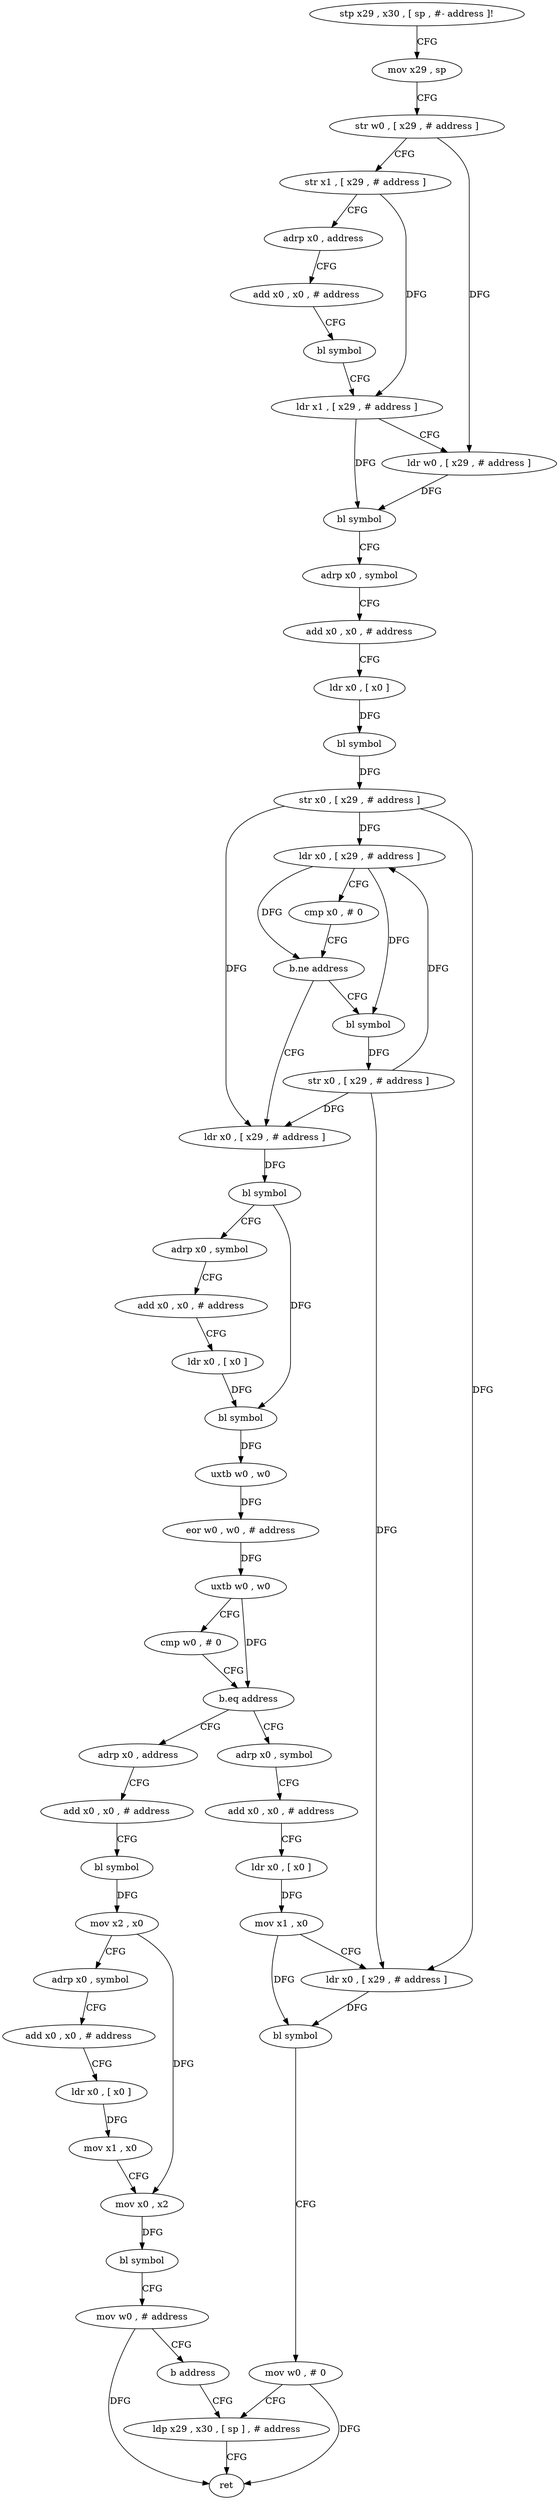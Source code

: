 digraph "func" {
"4221940" [label = "stp x29 , x30 , [ sp , #- address ]!" ]
"4221944" [label = "mov x29 , sp" ]
"4221948" [label = "str w0 , [ x29 , # address ]" ]
"4221952" [label = "str x1 , [ x29 , # address ]" ]
"4221956" [label = "adrp x0 , address" ]
"4221960" [label = "add x0 , x0 , # address" ]
"4221964" [label = "bl symbol" ]
"4221968" [label = "ldr x1 , [ x29 , # address ]" ]
"4221972" [label = "ldr w0 , [ x29 , # address ]" ]
"4221976" [label = "bl symbol" ]
"4221980" [label = "adrp x0 , symbol" ]
"4221984" [label = "add x0 , x0 , # address" ]
"4221988" [label = "ldr x0 , [ x0 ]" ]
"4221992" [label = "bl symbol" ]
"4221996" [label = "str x0 , [ x29 , # address ]" ]
"4222000" [label = "ldr x0 , [ x29 , # address ]" ]
"4222004" [label = "cmp x0 , # 0" ]
"4222008" [label = "b.ne address" ]
"4222020" [label = "ldr x0 , [ x29 , # address ]" ]
"4222012" [label = "bl symbol" ]
"4222024" [label = "bl symbol" ]
"4222028" [label = "adrp x0 , symbol" ]
"4222032" [label = "add x0 , x0 , # address" ]
"4222036" [label = "ldr x0 , [ x0 ]" ]
"4222040" [label = "bl symbol" ]
"4222044" [label = "uxtb w0 , w0" ]
"4222048" [label = "eor w0 , w0 , # address" ]
"4222052" [label = "uxtb w0 , w0" ]
"4222056" [label = "cmp w0 , # 0" ]
"4222060" [label = "b.eq address" ]
"4222112" [label = "adrp x0 , symbol" ]
"4222064" [label = "adrp x0 , address" ]
"4222016" [label = "str x0 , [ x29 , # address ]" ]
"4222116" [label = "add x0 , x0 , # address" ]
"4222120" [label = "ldr x0 , [ x0 ]" ]
"4222124" [label = "mov x1 , x0" ]
"4222128" [label = "ldr x0 , [ x29 , # address ]" ]
"4222132" [label = "bl symbol" ]
"4222136" [label = "mov w0 , # 0" ]
"4222140" [label = "ldp x29 , x30 , [ sp ] , # address" ]
"4222068" [label = "add x0 , x0 , # address" ]
"4222072" [label = "bl symbol" ]
"4222076" [label = "mov x2 , x0" ]
"4222080" [label = "adrp x0 , symbol" ]
"4222084" [label = "add x0 , x0 , # address" ]
"4222088" [label = "ldr x0 , [ x0 ]" ]
"4222092" [label = "mov x1 , x0" ]
"4222096" [label = "mov x0 , x2" ]
"4222100" [label = "bl symbol" ]
"4222104" [label = "mov w0 , # address" ]
"4222108" [label = "b address" ]
"4222144" [label = "ret" ]
"4221940" -> "4221944" [ label = "CFG" ]
"4221944" -> "4221948" [ label = "CFG" ]
"4221948" -> "4221952" [ label = "CFG" ]
"4221948" -> "4221972" [ label = "DFG" ]
"4221952" -> "4221956" [ label = "CFG" ]
"4221952" -> "4221968" [ label = "DFG" ]
"4221956" -> "4221960" [ label = "CFG" ]
"4221960" -> "4221964" [ label = "CFG" ]
"4221964" -> "4221968" [ label = "CFG" ]
"4221968" -> "4221972" [ label = "CFG" ]
"4221968" -> "4221976" [ label = "DFG" ]
"4221972" -> "4221976" [ label = "DFG" ]
"4221976" -> "4221980" [ label = "CFG" ]
"4221980" -> "4221984" [ label = "CFG" ]
"4221984" -> "4221988" [ label = "CFG" ]
"4221988" -> "4221992" [ label = "DFG" ]
"4221992" -> "4221996" [ label = "DFG" ]
"4221996" -> "4222000" [ label = "DFG" ]
"4221996" -> "4222020" [ label = "DFG" ]
"4221996" -> "4222128" [ label = "DFG" ]
"4222000" -> "4222004" [ label = "CFG" ]
"4222000" -> "4222008" [ label = "DFG" ]
"4222000" -> "4222012" [ label = "DFG" ]
"4222004" -> "4222008" [ label = "CFG" ]
"4222008" -> "4222020" [ label = "CFG" ]
"4222008" -> "4222012" [ label = "CFG" ]
"4222020" -> "4222024" [ label = "DFG" ]
"4222012" -> "4222016" [ label = "DFG" ]
"4222024" -> "4222028" [ label = "CFG" ]
"4222024" -> "4222040" [ label = "DFG" ]
"4222028" -> "4222032" [ label = "CFG" ]
"4222032" -> "4222036" [ label = "CFG" ]
"4222036" -> "4222040" [ label = "DFG" ]
"4222040" -> "4222044" [ label = "DFG" ]
"4222044" -> "4222048" [ label = "DFG" ]
"4222048" -> "4222052" [ label = "DFG" ]
"4222052" -> "4222056" [ label = "CFG" ]
"4222052" -> "4222060" [ label = "DFG" ]
"4222056" -> "4222060" [ label = "CFG" ]
"4222060" -> "4222112" [ label = "CFG" ]
"4222060" -> "4222064" [ label = "CFG" ]
"4222112" -> "4222116" [ label = "CFG" ]
"4222064" -> "4222068" [ label = "CFG" ]
"4222016" -> "4222020" [ label = "DFG" ]
"4222016" -> "4222000" [ label = "DFG" ]
"4222016" -> "4222128" [ label = "DFG" ]
"4222116" -> "4222120" [ label = "CFG" ]
"4222120" -> "4222124" [ label = "DFG" ]
"4222124" -> "4222128" [ label = "CFG" ]
"4222124" -> "4222132" [ label = "DFG" ]
"4222128" -> "4222132" [ label = "DFG" ]
"4222132" -> "4222136" [ label = "CFG" ]
"4222136" -> "4222140" [ label = "CFG" ]
"4222136" -> "4222144" [ label = "DFG" ]
"4222140" -> "4222144" [ label = "CFG" ]
"4222068" -> "4222072" [ label = "CFG" ]
"4222072" -> "4222076" [ label = "DFG" ]
"4222076" -> "4222080" [ label = "CFG" ]
"4222076" -> "4222096" [ label = "DFG" ]
"4222080" -> "4222084" [ label = "CFG" ]
"4222084" -> "4222088" [ label = "CFG" ]
"4222088" -> "4222092" [ label = "DFG" ]
"4222092" -> "4222096" [ label = "CFG" ]
"4222096" -> "4222100" [ label = "DFG" ]
"4222100" -> "4222104" [ label = "CFG" ]
"4222104" -> "4222108" [ label = "CFG" ]
"4222104" -> "4222144" [ label = "DFG" ]
"4222108" -> "4222140" [ label = "CFG" ]
}
